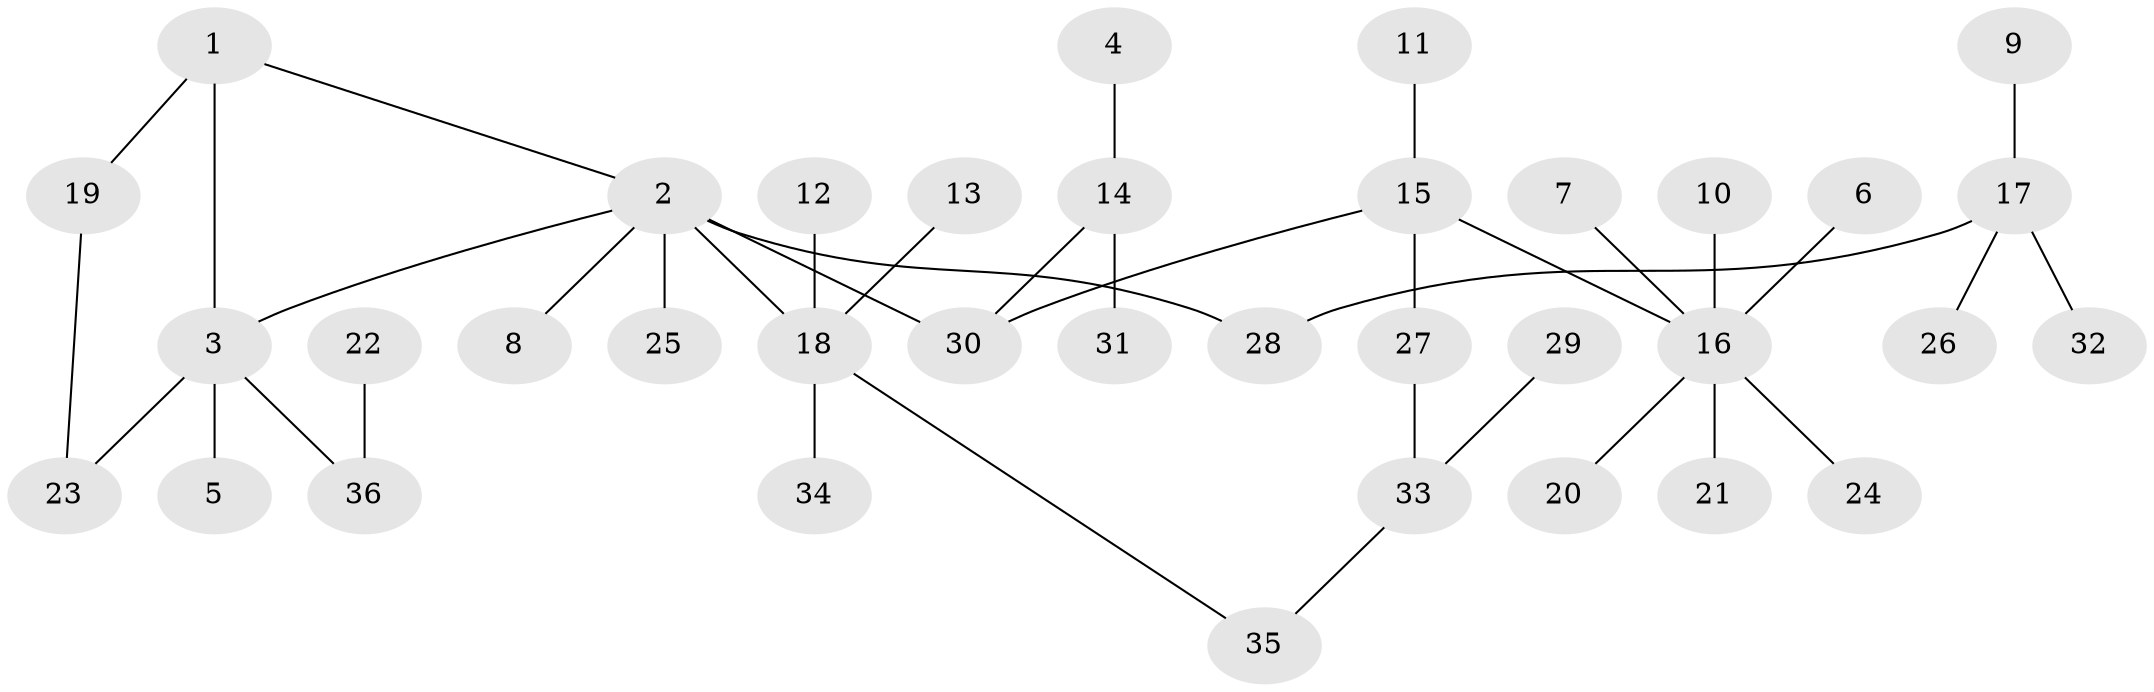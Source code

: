 // original degree distribution, {6: 0.028169014084507043, 3: 0.15492957746478872, 2: 0.18309859154929578, 5: 0.028169014084507043, 4: 0.11267605633802817, 1: 0.49295774647887325}
// Generated by graph-tools (version 1.1) at 2025/49/03/09/25 03:49:23]
// undirected, 36 vertices, 38 edges
graph export_dot {
graph [start="1"]
  node [color=gray90,style=filled];
  1;
  2;
  3;
  4;
  5;
  6;
  7;
  8;
  9;
  10;
  11;
  12;
  13;
  14;
  15;
  16;
  17;
  18;
  19;
  20;
  21;
  22;
  23;
  24;
  25;
  26;
  27;
  28;
  29;
  30;
  31;
  32;
  33;
  34;
  35;
  36;
  1 -- 2 [weight=1.0];
  1 -- 3 [weight=1.0];
  1 -- 19 [weight=1.0];
  2 -- 3 [weight=1.0];
  2 -- 8 [weight=1.0];
  2 -- 18 [weight=1.0];
  2 -- 25 [weight=1.0];
  2 -- 28 [weight=1.0];
  2 -- 30 [weight=1.0];
  3 -- 5 [weight=1.0];
  3 -- 23 [weight=1.0];
  3 -- 36 [weight=1.0];
  4 -- 14 [weight=1.0];
  6 -- 16 [weight=1.0];
  7 -- 16 [weight=1.0];
  9 -- 17 [weight=1.0];
  10 -- 16 [weight=1.0];
  11 -- 15 [weight=1.0];
  12 -- 18 [weight=1.0];
  13 -- 18 [weight=1.0];
  14 -- 30 [weight=1.0];
  14 -- 31 [weight=1.0];
  15 -- 16 [weight=1.0];
  15 -- 27 [weight=1.0];
  15 -- 30 [weight=1.0];
  16 -- 20 [weight=1.0];
  16 -- 21 [weight=1.0];
  16 -- 24 [weight=1.0];
  17 -- 26 [weight=1.0];
  17 -- 28 [weight=1.0];
  17 -- 32 [weight=1.0];
  18 -- 34 [weight=1.0];
  18 -- 35 [weight=1.0];
  19 -- 23 [weight=1.0];
  22 -- 36 [weight=1.0];
  27 -- 33 [weight=1.0];
  29 -- 33 [weight=1.0];
  33 -- 35 [weight=1.0];
}
